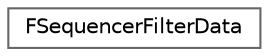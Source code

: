digraph "Graphical Class Hierarchy"
{
 // INTERACTIVE_SVG=YES
 // LATEX_PDF_SIZE
  bgcolor="transparent";
  edge [fontname=Helvetica,fontsize=10,labelfontname=Helvetica,labelfontsize=10];
  node [fontname=Helvetica,fontsize=10,shape=box,height=0.2,width=0.4];
  rankdir="LR";
  Node0 [id="Node000000",label="FSequencerFilterData",height=0.2,width=0.4,color="grey40", fillcolor="white", style="filled",URL="$dc/dd4/structFSequencerFilterData.html",tooltip="Represents a cache between nodes for a filter operation."];
}
